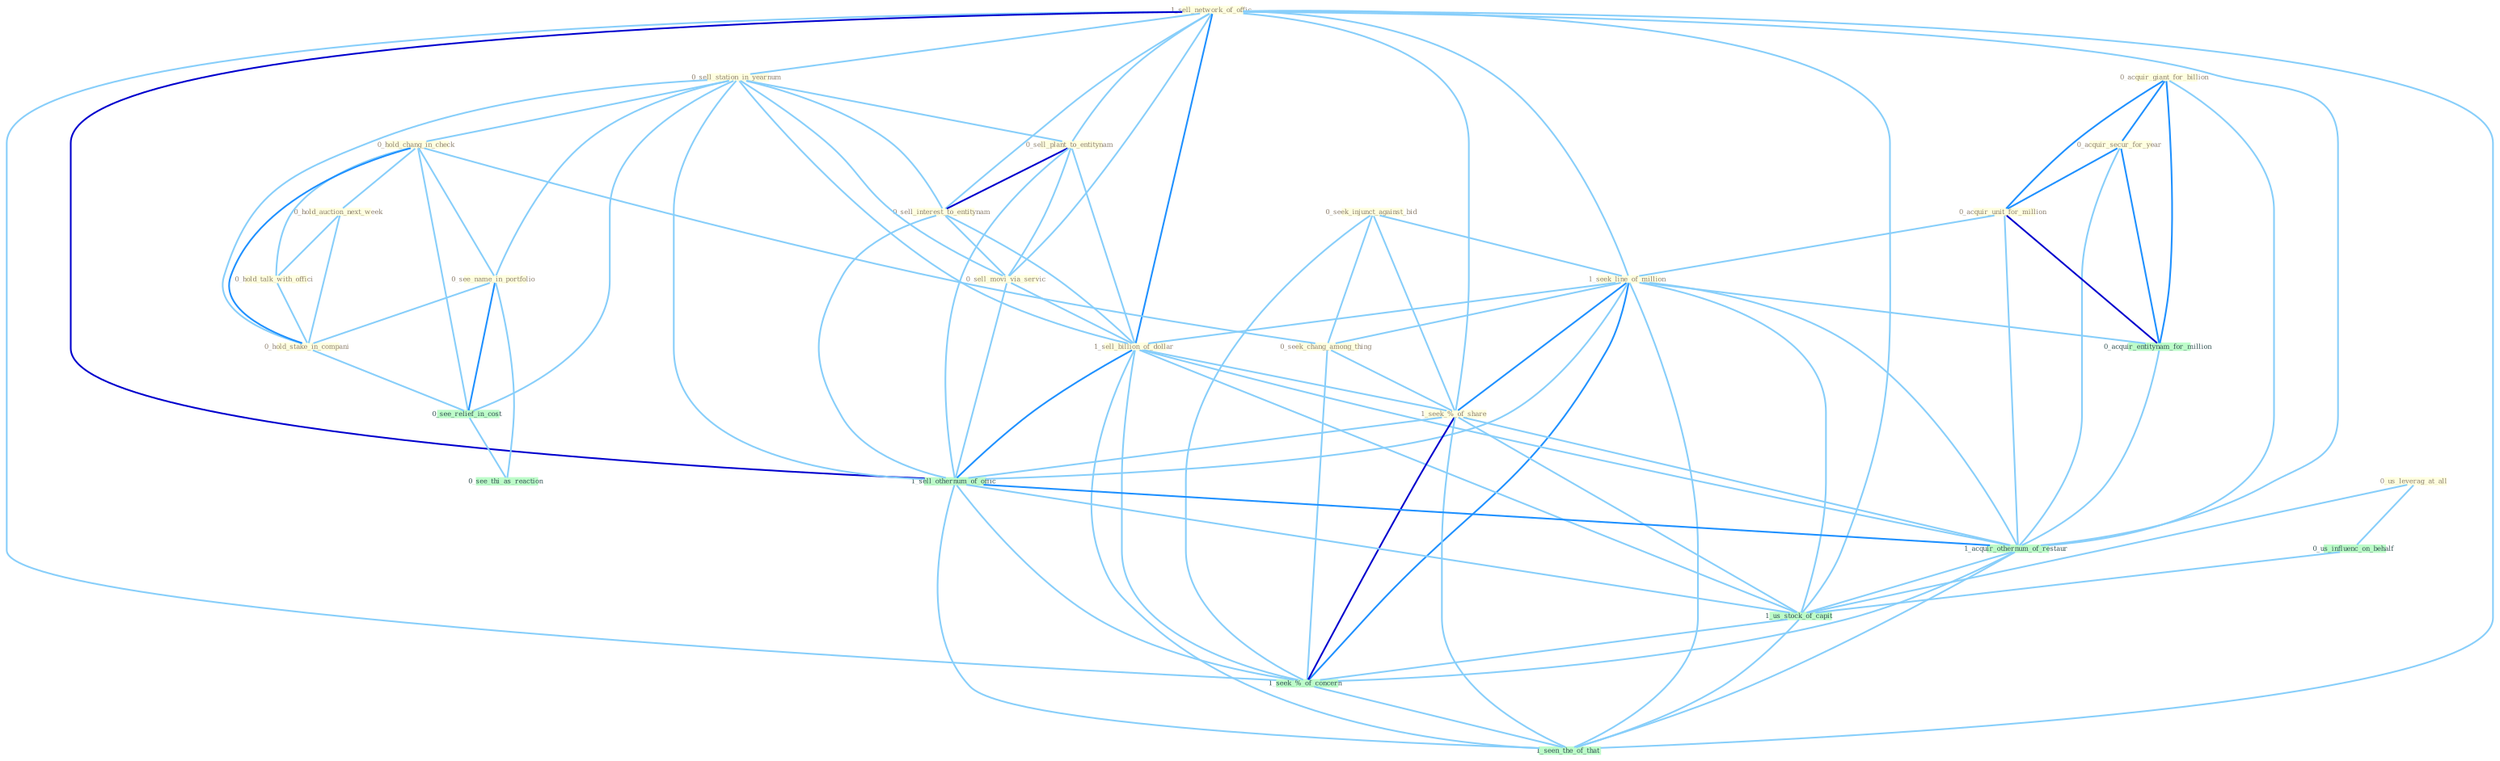 Graph G{ 
    node
    [shape=polygon,style=filled,width=.5,height=.06,color="#BDFCC9",fixedsize=true,fontsize=4,
    fontcolor="#2f4f4f"];
    {node
    [color="#ffffe0", fontcolor="#8b7d6b"] "0_seek_injunct_against_bid " "0_acquir_giant_for_billion " "1_sell_network_of_offic " "0_sell_station_in_yearnum " "0_sell_plant_to_entitynam " "0_acquir_secur_for_year " "0_sell_interest_to_entitynam " "0_sell_movi_via_servic " "0_hold_chang_in_check " "0_hold_auction_next_week " "0_hold_talk_with_offici " "0_us_leverag_at_all " "0_acquir_unit_for_million " "0_see_name_in_portfolio " "1_seek_line_of_million " "1_sell_billion_of_dollar " "0_seek_chang_among_thing " "1_seek_%_of_share " "0_hold_stake_in_compani "}
{node [color="#fff0f5", fontcolor="#b22222"]}
edge [color="#B0E2FF"];

	"0_seek_injunct_against_bid " -- "1_seek_line_of_million " [w="1", color="#87cefa" ];
	"0_seek_injunct_against_bid " -- "0_seek_chang_among_thing " [w="1", color="#87cefa" ];
	"0_seek_injunct_against_bid " -- "1_seek_%_of_share " [w="1", color="#87cefa" ];
	"0_seek_injunct_against_bid " -- "1_seek_%_of_concern " [w="1", color="#87cefa" ];
	"0_acquir_giant_for_billion " -- "0_acquir_secur_for_year " [w="2", color="#1e90ff" , len=0.8];
	"0_acquir_giant_for_billion " -- "0_acquir_unit_for_million " [w="2", color="#1e90ff" , len=0.8];
	"0_acquir_giant_for_billion " -- "0_acquir_entitynam_for_million " [w="2", color="#1e90ff" , len=0.8];
	"0_acquir_giant_for_billion " -- "1_acquir_othernum_of_restaur " [w="1", color="#87cefa" ];
	"1_sell_network_of_offic " -- "0_sell_station_in_yearnum " [w="1", color="#87cefa" ];
	"1_sell_network_of_offic " -- "0_sell_plant_to_entitynam " [w="1", color="#87cefa" ];
	"1_sell_network_of_offic " -- "0_sell_interest_to_entitynam " [w="1", color="#87cefa" ];
	"1_sell_network_of_offic " -- "0_sell_movi_via_servic " [w="1", color="#87cefa" ];
	"1_sell_network_of_offic " -- "1_seek_line_of_million " [w="1", color="#87cefa" ];
	"1_sell_network_of_offic " -- "1_sell_billion_of_dollar " [w="2", color="#1e90ff" , len=0.8];
	"1_sell_network_of_offic " -- "1_seek_%_of_share " [w="1", color="#87cefa" ];
	"1_sell_network_of_offic " -- "1_sell_othernum_of_offic " [w="3", color="#0000cd" , len=0.6];
	"1_sell_network_of_offic " -- "1_acquir_othernum_of_restaur " [w="1", color="#87cefa" ];
	"1_sell_network_of_offic " -- "1_us_stock_of_capit " [w="1", color="#87cefa" ];
	"1_sell_network_of_offic " -- "1_seek_%_of_concern " [w="1", color="#87cefa" ];
	"1_sell_network_of_offic " -- "1_seen_the_of_that " [w="1", color="#87cefa" ];
	"0_sell_station_in_yearnum " -- "0_sell_plant_to_entitynam " [w="1", color="#87cefa" ];
	"0_sell_station_in_yearnum " -- "0_sell_interest_to_entitynam " [w="1", color="#87cefa" ];
	"0_sell_station_in_yearnum " -- "0_sell_movi_via_servic " [w="1", color="#87cefa" ];
	"0_sell_station_in_yearnum " -- "0_hold_chang_in_check " [w="1", color="#87cefa" ];
	"0_sell_station_in_yearnum " -- "0_see_name_in_portfolio " [w="1", color="#87cefa" ];
	"0_sell_station_in_yearnum " -- "1_sell_billion_of_dollar " [w="1", color="#87cefa" ];
	"0_sell_station_in_yearnum " -- "0_hold_stake_in_compani " [w="1", color="#87cefa" ];
	"0_sell_station_in_yearnum " -- "1_sell_othernum_of_offic " [w="1", color="#87cefa" ];
	"0_sell_station_in_yearnum " -- "0_see_relief_in_cost " [w="1", color="#87cefa" ];
	"0_sell_plant_to_entitynam " -- "0_sell_interest_to_entitynam " [w="3", color="#0000cd" , len=0.6];
	"0_sell_plant_to_entitynam " -- "0_sell_movi_via_servic " [w="1", color="#87cefa" ];
	"0_sell_plant_to_entitynam " -- "1_sell_billion_of_dollar " [w="1", color="#87cefa" ];
	"0_sell_plant_to_entitynam " -- "1_sell_othernum_of_offic " [w="1", color="#87cefa" ];
	"0_acquir_secur_for_year " -- "0_acquir_unit_for_million " [w="2", color="#1e90ff" , len=0.8];
	"0_acquir_secur_for_year " -- "0_acquir_entitynam_for_million " [w="2", color="#1e90ff" , len=0.8];
	"0_acquir_secur_for_year " -- "1_acquir_othernum_of_restaur " [w="1", color="#87cefa" ];
	"0_sell_interest_to_entitynam " -- "0_sell_movi_via_servic " [w="1", color="#87cefa" ];
	"0_sell_interest_to_entitynam " -- "1_sell_billion_of_dollar " [w="1", color="#87cefa" ];
	"0_sell_interest_to_entitynam " -- "1_sell_othernum_of_offic " [w="1", color="#87cefa" ];
	"0_sell_movi_via_servic " -- "1_sell_billion_of_dollar " [w="1", color="#87cefa" ];
	"0_sell_movi_via_servic " -- "1_sell_othernum_of_offic " [w="1", color="#87cefa" ];
	"0_hold_chang_in_check " -- "0_hold_auction_next_week " [w="1", color="#87cefa" ];
	"0_hold_chang_in_check " -- "0_hold_talk_with_offici " [w="1", color="#87cefa" ];
	"0_hold_chang_in_check " -- "0_see_name_in_portfolio " [w="1", color="#87cefa" ];
	"0_hold_chang_in_check " -- "0_seek_chang_among_thing " [w="1", color="#87cefa" ];
	"0_hold_chang_in_check " -- "0_hold_stake_in_compani " [w="2", color="#1e90ff" , len=0.8];
	"0_hold_chang_in_check " -- "0_see_relief_in_cost " [w="1", color="#87cefa" ];
	"0_hold_auction_next_week " -- "0_hold_talk_with_offici " [w="1", color="#87cefa" ];
	"0_hold_auction_next_week " -- "0_hold_stake_in_compani " [w="1", color="#87cefa" ];
	"0_hold_talk_with_offici " -- "0_hold_stake_in_compani " [w="1", color="#87cefa" ];
	"0_us_leverag_at_all " -- "0_us_influenc_on_behalf " [w="1", color="#87cefa" ];
	"0_us_leverag_at_all " -- "1_us_stock_of_capit " [w="1", color="#87cefa" ];
	"0_acquir_unit_for_million " -- "1_seek_line_of_million " [w="1", color="#87cefa" ];
	"0_acquir_unit_for_million " -- "0_acquir_entitynam_for_million " [w="3", color="#0000cd" , len=0.6];
	"0_acquir_unit_for_million " -- "1_acquir_othernum_of_restaur " [w="1", color="#87cefa" ];
	"0_see_name_in_portfolio " -- "0_hold_stake_in_compani " [w="1", color="#87cefa" ];
	"0_see_name_in_portfolio " -- "0_see_relief_in_cost " [w="2", color="#1e90ff" , len=0.8];
	"0_see_name_in_portfolio " -- "0_see_thi_as_reaction " [w="1", color="#87cefa" ];
	"1_seek_line_of_million " -- "1_sell_billion_of_dollar " [w="1", color="#87cefa" ];
	"1_seek_line_of_million " -- "0_seek_chang_among_thing " [w="1", color="#87cefa" ];
	"1_seek_line_of_million " -- "1_seek_%_of_share " [w="2", color="#1e90ff" , len=0.8];
	"1_seek_line_of_million " -- "0_acquir_entitynam_for_million " [w="1", color="#87cefa" ];
	"1_seek_line_of_million " -- "1_sell_othernum_of_offic " [w="1", color="#87cefa" ];
	"1_seek_line_of_million " -- "1_acquir_othernum_of_restaur " [w="1", color="#87cefa" ];
	"1_seek_line_of_million " -- "1_us_stock_of_capit " [w="1", color="#87cefa" ];
	"1_seek_line_of_million " -- "1_seek_%_of_concern " [w="2", color="#1e90ff" , len=0.8];
	"1_seek_line_of_million " -- "1_seen_the_of_that " [w="1", color="#87cefa" ];
	"1_sell_billion_of_dollar " -- "1_seek_%_of_share " [w="1", color="#87cefa" ];
	"1_sell_billion_of_dollar " -- "1_sell_othernum_of_offic " [w="2", color="#1e90ff" , len=0.8];
	"1_sell_billion_of_dollar " -- "1_acquir_othernum_of_restaur " [w="1", color="#87cefa" ];
	"1_sell_billion_of_dollar " -- "1_us_stock_of_capit " [w="1", color="#87cefa" ];
	"1_sell_billion_of_dollar " -- "1_seek_%_of_concern " [w="1", color="#87cefa" ];
	"1_sell_billion_of_dollar " -- "1_seen_the_of_that " [w="1", color="#87cefa" ];
	"0_seek_chang_among_thing " -- "1_seek_%_of_share " [w="1", color="#87cefa" ];
	"0_seek_chang_among_thing " -- "1_seek_%_of_concern " [w="1", color="#87cefa" ];
	"1_seek_%_of_share " -- "1_sell_othernum_of_offic " [w="1", color="#87cefa" ];
	"1_seek_%_of_share " -- "1_acquir_othernum_of_restaur " [w="1", color="#87cefa" ];
	"1_seek_%_of_share " -- "1_us_stock_of_capit " [w="1", color="#87cefa" ];
	"1_seek_%_of_share " -- "1_seek_%_of_concern " [w="3", color="#0000cd" , len=0.6];
	"1_seek_%_of_share " -- "1_seen_the_of_that " [w="1", color="#87cefa" ];
	"0_hold_stake_in_compani " -- "0_see_relief_in_cost " [w="1", color="#87cefa" ];
	"0_acquir_entitynam_for_million " -- "1_acquir_othernum_of_restaur " [w="1", color="#87cefa" ];
	"1_sell_othernum_of_offic " -- "1_acquir_othernum_of_restaur " [w="2", color="#1e90ff" , len=0.8];
	"1_sell_othernum_of_offic " -- "1_us_stock_of_capit " [w="1", color="#87cefa" ];
	"1_sell_othernum_of_offic " -- "1_seek_%_of_concern " [w="1", color="#87cefa" ];
	"1_sell_othernum_of_offic " -- "1_seen_the_of_that " [w="1", color="#87cefa" ];
	"0_us_influenc_on_behalf " -- "1_us_stock_of_capit " [w="1", color="#87cefa" ];
	"0_see_relief_in_cost " -- "0_see_thi_as_reaction " [w="1", color="#87cefa" ];
	"1_acquir_othernum_of_restaur " -- "1_us_stock_of_capit " [w="1", color="#87cefa" ];
	"1_acquir_othernum_of_restaur " -- "1_seek_%_of_concern " [w="1", color="#87cefa" ];
	"1_acquir_othernum_of_restaur " -- "1_seen_the_of_that " [w="1", color="#87cefa" ];
	"1_us_stock_of_capit " -- "1_seek_%_of_concern " [w="1", color="#87cefa" ];
	"1_us_stock_of_capit " -- "1_seen_the_of_that " [w="1", color="#87cefa" ];
	"1_seek_%_of_concern " -- "1_seen_the_of_that " [w="1", color="#87cefa" ];
}